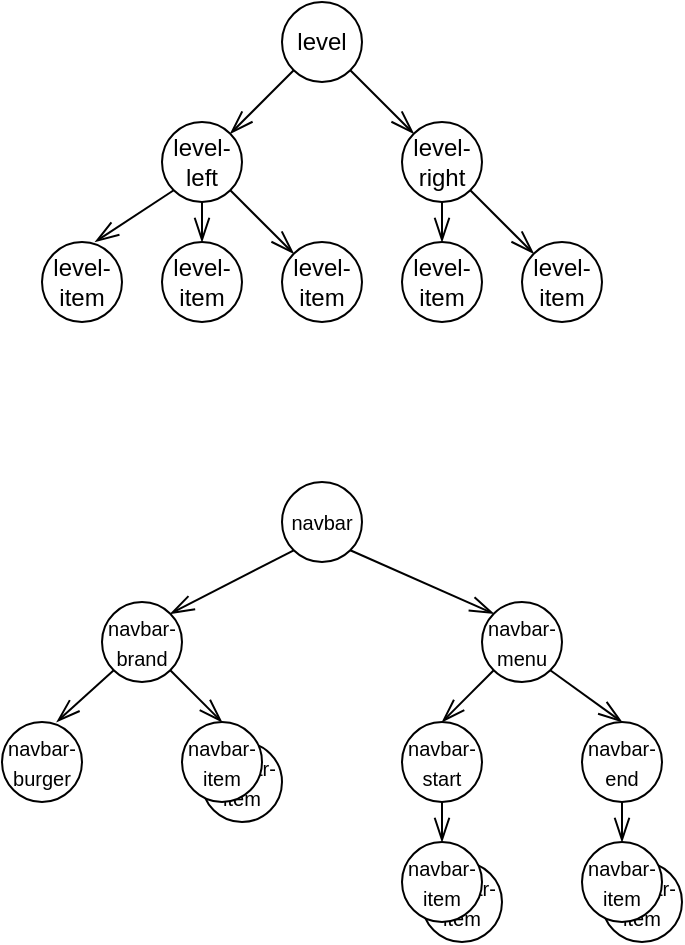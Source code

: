 <mxfile version="17.2.4" type="device"><diagram id="A_IV0nc7g6N_TMl-Ul5l" name="Page-1"><mxGraphModel dx="1038" dy="588" grid="0" gridSize="10" guides="1" tooltips="1" connect="1" arrows="1" fold="1" page="1" pageScale="1" pageWidth="850" pageHeight="1100" math="1" shadow="0"><root><mxCell id="0"/><mxCell id="1" parent="0"/><mxCell id="xP_BHt9BwcgvSmy_kaCI-23" value="&lt;font style=&quot;font-size: 10px&quot;&gt;navbar-item&lt;/font&gt;" style="ellipse;whiteSpace=wrap;html=1;hachureGap=4;" vertex="1" parent="1"><mxGeometry x="280" y="490" width="40" height="40" as="geometry"/></mxCell><mxCell id="xP_BHt9BwcgvSmy_kaCI-3" value="" style="edgeStyle=none;curved=1;rounded=0;orthogonalLoop=1;jettySize=auto;html=1;endArrow=openThin;startSize=14;endSize=10;sourcePerimeterSpacing=8;targetPerimeterSpacing=8;entryX=1;entryY=0;entryDx=0;entryDy=0;exitX=0;exitY=1;exitDx=0;exitDy=0;endFill=0;" edge="1" parent="1" source="xP_BHt9BwcgvSmy_kaCI-1" target="xP_BHt9BwcgvSmy_kaCI-2"><mxGeometry relative="1" as="geometry"/></mxCell><mxCell id="xP_BHt9BwcgvSmy_kaCI-5" style="edgeStyle=none;curved=1;rounded=0;orthogonalLoop=1;jettySize=auto;html=1;exitX=1;exitY=1;exitDx=0;exitDy=0;entryX=0;entryY=0;entryDx=0;entryDy=0;endArrow=openThin;startSize=14;endSize=10;sourcePerimeterSpacing=8;targetPerimeterSpacing=8;endFill=0;" edge="1" parent="1" source="xP_BHt9BwcgvSmy_kaCI-1" target="xP_BHt9BwcgvSmy_kaCI-4"><mxGeometry relative="1" as="geometry"/></mxCell><mxCell id="xP_BHt9BwcgvSmy_kaCI-1" value="level" style="ellipse;whiteSpace=wrap;html=1;hachureGap=4;" vertex="1" parent="1"><mxGeometry x="320" y="120" width="40" height="40" as="geometry"/></mxCell><mxCell id="xP_BHt9BwcgvSmy_kaCI-11" style="edgeStyle=none;curved=1;rounded=0;orthogonalLoop=1;jettySize=auto;html=1;exitX=0;exitY=1;exitDx=0;exitDy=0;entryX=0.665;entryY=-0.002;entryDx=0;entryDy=0;entryPerimeter=0;endArrow=openThin;startSize=14;endSize=10;sourcePerimeterSpacing=8;targetPerimeterSpacing=8;endFill=0;" edge="1" parent="1" source="xP_BHt9BwcgvSmy_kaCI-2" target="xP_BHt9BwcgvSmy_kaCI-6"><mxGeometry relative="1" as="geometry"/></mxCell><mxCell id="xP_BHt9BwcgvSmy_kaCI-12" style="edgeStyle=none;curved=1;rounded=0;orthogonalLoop=1;jettySize=auto;html=1;exitX=0.5;exitY=1;exitDx=0;exitDy=0;entryX=0.5;entryY=0;entryDx=0;entryDy=0;endArrow=openThin;startSize=14;endSize=10;sourcePerimeterSpacing=8;targetPerimeterSpacing=8;endFill=0;" edge="1" parent="1" source="xP_BHt9BwcgvSmy_kaCI-2" target="xP_BHt9BwcgvSmy_kaCI-7"><mxGeometry relative="1" as="geometry"/></mxCell><mxCell id="xP_BHt9BwcgvSmy_kaCI-13" style="edgeStyle=none;curved=1;rounded=0;orthogonalLoop=1;jettySize=auto;html=1;exitX=1;exitY=1;exitDx=0;exitDy=0;entryX=0;entryY=0;entryDx=0;entryDy=0;endArrow=openThin;startSize=14;endSize=10;sourcePerimeterSpacing=8;targetPerimeterSpacing=8;endFill=0;" edge="1" parent="1" source="xP_BHt9BwcgvSmy_kaCI-2" target="xP_BHt9BwcgvSmy_kaCI-8"><mxGeometry relative="1" as="geometry"/></mxCell><mxCell id="xP_BHt9BwcgvSmy_kaCI-2" value="level-left" style="ellipse;whiteSpace=wrap;html=1;hachureGap=4;" vertex="1" parent="1"><mxGeometry x="260" y="180" width="40" height="40" as="geometry"/></mxCell><mxCell id="xP_BHt9BwcgvSmy_kaCI-14" style="edgeStyle=none;curved=1;rounded=0;orthogonalLoop=1;jettySize=auto;html=1;exitX=0.5;exitY=1;exitDx=0;exitDy=0;entryX=0.5;entryY=0;entryDx=0;entryDy=0;endArrow=openThin;startSize=14;endSize=10;sourcePerimeterSpacing=8;targetPerimeterSpacing=8;endFill=0;" edge="1" parent="1" source="xP_BHt9BwcgvSmy_kaCI-4" target="xP_BHt9BwcgvSmy_kaCI-9"><mxGeometry relative="1" as="geometry"/></mxCell><mxCell id="xP_BHt9BwcgvSmy_kaCI-15" style="edgeStyle=none;curved=1;rounded=0;orthogonalLoop=1;jettySize=auto;html=1;exitX=1;exitY=1;exitDx=0;exitDy=0;entryX=0;entryY=0;entryDx=0;entryDy=0;endArrow=openThin;startSize=14;endSize=10;sourcePerimeterSpacing=8;targetPerimeterSpacing=8;endFill=0;" edge="1" parent="1" source="xP_BHt9BwcgvSmy_kaCI-4" target="xP_BHt9BwcgvSmy_kaCI-10"><mxGeometry relative="1" as="geometry"/></mxCell><mxCell id="xP_BHt9BwcgvSmy_kaCI-4" value="level-right" style="ellipse;whiteSpace=wrap;html=1;hachureGap=4;" vertex="1" parent="1"><mxGeometry x="380" y="180" width="40" height="40" as="geometry"/></mxCell><mxCell id="xP_BHt9BwcgvSmy_kaCI-6" value="level-item" style="ellipse;whiteSpace=wrap;html=1;hachureGap=4;" vertex="1" parent="1"><mxGeometry x="200" y="240" width="40" height="40" as="geometry"/></mxCell><mxCell id="xP_BHt9BwcgvSmy_kaCI-7" value="level-item" style="ellipse;whiteSpace=wrap;html=1;hachureGap=4;" vertex="1" parent="1"><mxGeometry x="260" y="240" width="40" height="40" as="geometry"/></mxCell><mxCell id="xP_BHt9BwcgvSmy_kaCI-8" value="level-item" style="ellipse;whiteSpace=wrap;html=1;hachureGap=4;" vertex="1" parent="1"><mxGeometry x="320" y="240" width="40" height="40" as="geometry"/></mxCell><mxCell id="xP_BHt9BwcgvSmy_kaCI-9" value="level-item" style="ellipse;whiteSpace=wrap;html=1;hachureGap=4;" vertex="1" parent="1"><mxGeometry x="380" y="240" width="40" height="40" as="geometry"/></mxCell><mxCell id="xP_BHt9BwcgvSmy_kaCI-10" value="level-item" style="ellipse;whiteSpace=wrap;html=1;hachureGap=4;" vertex="1" parent="1"><mxGeometry x="440" y="240" width="40" height="40" as="geometry"/></mxCell><mxCell id="xP_BHt9BwcgvSmy_kaCI-18" style="edgeStyle=none;curved=1;rounded=0;orthogonalLoop=1;jettySize=auto;html=1;exitX=0;exitY=1;exitDx=0;exitDy=0;entryX=1;entryY=0;entryDx=0;entryDy=0;fontSize=10;endArrow=openThin;endFill=0;startSize=14;endSize=10;sourcePerimeterSpacing=8;targetPerimeterSpacing=8;" edge="1" parent="1" source="xP_BHt9BwcgvSmy_kaCI-16" target="xP_BHt9BwcgvSmy_kaCI-17"><mxGeometry relative="1" as="geometry"/></mxCell><mxCell id="xP_BHt9BwcgvSmy_kaCI-25" style="edgeStyle=none;curved=1;rounded=0;orthogonalLoop=1;jettySize=auto;html=1;exitX=1;exitY=1;exitDx=0;exitDy=0;entryX=0;entryY=0;entryDx=0;entryDy=0;fontSize=10;endArrow=openThin;endFill=0;startSize=14;endSize=10;sourcePerimeterSpacing=8;targetPerimeterSpacing=8;" edge="1" parent="1" source="xP_BHt9BwcgvSmy_kaCI-16" target="xP_BHt9BwcgvSmy_kaCI-24"><mxGeometry relative="1" as="geometry"/></mxCell><mxCell id="xP_BHt9BwcgvSmy_kaCI-16" value="&lt;font style=&quot;font-size: 10px&quot;&gt;navbar&lt;/font&gt;" style="ellipse;whiteSpace=wrap;html=1;hachureGap=4;" vertex="1" parent="1"><mxGeometry x="320" y="360" width="40" height="40" as="geometry"/></mxCell><mxCell id="xP_BHt9BwcgvSmy_kaCI-20" style="edgeStyle=none;curved=1;rounded=0;orthogonalLoop=1;jettySize=auto;html=1;exitX=0;exitY=1;exitDx=0;exitDy=0;entryX=0.685;entryY=-0.002;entryDx=0;entryDy=0;entryPerimeter=0;fontSize=10;endArrow=openThin;endFill=0;startSize=14;endSize=10;sourcePerimeterSpacing=8;targetPerimeterSpacing=8;" edge="1" parent="1" source="xP_BHt9BwcgvSmy_kaCI-17" target="xP_BHt9BwcgvSmy_kaCI-19"><mxGeometry relative="1" as="geometry"/></mxCell><mxCell id="xP_BHt9BwcgvSmy_kaCI-22" style="edgeStyle=none;curved=1;rounded=0;orthogonalLoop=1;jettySize=auto;html=1;exitX=1;exitY=1;exitDx=0;exitDy=0;entryX=0.5;entryY=0;entryDx=0;entryDy=0;fontSize=10;endArrow=openThin;endFill=0;startSize=14;endSize=10;sourcePerimeterSpacing=8;targetPerimeterSpacing=8;" edge="1" parent="1" source="xP_BHt9BwcgvSmy_kaCI-17" target="xP_BHt9BwcgvSmy_kaCI-21"><mxGeometry relative="1" as="geometry"/></mxCell><mxCell id="xP_BHt9BwcgvSmy_kaCI-17" value="&lt;font style=&quot;font-size: 10px&quot;&gt;navbar-brand&lt;/font&gt;" style="ellipse;whiteSpace=wrap;html=1;hachureGap=4;" vertex="1" parent="1"><mxGeometry x="230" y="420" width="40" height="40" as="geometry"/></mxCell><mxCell id="xP_BHt9BwcgvSmy_kaCI-19" value="&lt;font style=&quot;font-size: 10px&quot;&gt;navbar-burger&lt;/font&gt;" style="ellipse;whiteSpace=wrap;html=1;hachureGap=4;" vertex="1" parent="1"><mxGeometry x="180" y="480" width="40" height="40" as="geometry"/></mxCell><mxCell id="xP_BHt9BwcgvSmy_kaCI-21" value="&lt;font style=&quot;font-size: 10px&quot;&gt;navbar-item&lt;/font&gt;" style="ellipse;whiteSpace=wrap;html=1;hachureGap=4;" vertex="1" parent="1"><mxGeometry x="270" y="480" width="40" height="40" as="geometry"/></mxCell><mxCell id="xP_BHt9BwcgvSmy_kaCI-28" style="edgeStyle=none;curved=1;rounded=0;orthogonalLoop=1;jettySize=auto;html=1;exitX=0;exitY=1;exitDx=0;exitDy=0;entryX=0.5;entryY=0;entryDx=0;entryDy=0;fontSize=10;endArrow=openThin;endFill=0;startSize=14;endSize=10;sourcePerimeterSpacing=8;targetPerimeterSpacing=8;" edge="1" parent="1" source="xP_BHt9BwcgvSmy_kaCI-24" target="xP_BHt9BwcgvSmy_kaCI-26"><mxGeometry relative="1" as="geometry"/></mxCell><mxCell id="xP_BHt9BwcgvSmy_kaCI-29" style="edgeStyle=none;curved=1;rounded=0;orthogonalLoop=1;jettySize=auto;html=1;exitX=1;exitY=1;exitDx=0;exitDy=0;entryX=0.5;entryY=0;entryDx=0;entryDy=0;fontSize=10;endArrow=openThin;endFill=0;startSize=14;endSize=10;sourcePerimeterSpacing=8;targetPerimeterSpacing=8;" edge="1" parent="1" source="xP_BHt9BwcgvSmy_kaCI-24" target="xP_BHt9BwcgvSmy_kaCI-27"><mxGeometry relative="1" as="geometry"/></mxCell><mxCell id="xP_BHt9BwcgvSmy_kaCI-24" value="&lt;font style=&quot;font-size: 10px&quot;&gt;navbar-menu&lt;/font&gt;" style="ellipse;whiteSpace=wrap;html=1;hachureGap=4;" vertex="1" parent="1"><mxGeometry x="420" y="420" width="40" height="40" as="geometry"/></mxCell><mxCell id="xP_BHt9BwcgvSmy_kaCI-35" style="edgeStyle=none;curved=1;rounded=0;orthogonalLoop=1;jettySize=auto;html=1;exitX=0.5;exitY=1;exitDx=0;exitDy=0;entryX=0.5;entryY=0;entryDx=0;entryDy=0;fontSize=10;endArrow=openThin;endFill=0;startSize=14;endSize=10;sourcePerimeterSpacing=8;targetPerimeterSpacing=8;" edge="1" parent="1" source="xP_BHt9BwcgvSmy_kaCI-26" target="xP_BHt9BwcgvSmy_kaCI-31"><mxGeometry relative="1" as="geometry"/></mxCell><mxCell id="xP_BHt9BwcgvSmy_kaCI-26" value="&lt;font style=&quot;font-size: 10px&quot;&gt;navbar-start&lt;/font&gt;" style="ellipse;whiteSpace=wrap;html=1;hachureGap=4;" vertex="1" parent="1"><mxGeometry x="380" y="480" width="40" height="40" as="geometry"/></mxCell><mxCell id="xP_BHt9BwcgvSmy_kaCI-37" style="edgeStyle=none;curved=1;rounded=0;orthogonalLoop=1;jettySize=auto;html=1;exitX=0.5;exitY=1;exitDx=0;exitDy=0;entryX=0.5;entryY=0;entryDx=0;entryDy=0;fontSize=10;endArrow=openThin;endFill=0;startSize=14;endSize=10;sourcePerimeterSpacing=8;targetPerimeterSpacing=8;" edge="1" parent="1" source="xP_BHt9BwcgvSmy_kaCI-27" target="xP_BHt9BwcgvSmy_kaCI-33"><mxGeometry relative="1" as="geometry"/></mxCell><mxCell id="xP_BHt9BwcgvSmy_kaCI-27" value="&lt;font style=&quot;font-size: 10px&quot;&gt;navbar-end&lt;/font&gt;" style="ellipse;whiteSpace=wrap;html=1;hachureGap=4;" vertex="1" parent="1"><mxGeometry x="470" y="480" width="40" height="40" as="geometry"/></mxCell><mxCell id="xP_BHt9BwcgvSmy_kaCI-34" value="" style="group" vertex="1" connectable="0" parent="1"><mxGeometry x="380" y="540" width="50" height="50" as="geometry"/></mxCell><mxCell id="xP_BHt9BwcgvSmy_kaCI-30" value="&lt;font style=&quot;font-size: 10px&quot;&gt;navbar-item&lt;/font&gt;" style="ellipse;whiteSpace=wrap;html=1;hachureGap=4;" vertex="1" parent="xP_BHt9BwcgvSmy_kaCI-34"><mxGeometry x="10" y="10" width="40" height="40" as="geometry"/></mxCell><mxCell id="xP_BHt9BwcgvSmy_kaCI-31" value="&lt;font style=&quot;font-size: 10px&quot;&gt;navbar-item&lt;/font&gt;" style="ellipse;whiteSpace=wrap;html=1;hachureGap=4;" vertex="1" parent="xP_BHt9BwcgvSmy_kaCI-34"><mxGeometry width="40" height="40" as="geometry"/></mxCell><mxCell id="xP_BHt9BwcgvSmy_kaCI-36" value="" style="group" vertex="1" connectable="0" parent="1"><mxGeometry x="470" y="540" width="50" height="50" as="geometry"/></mxCell><mxCell id="xP_BHt9BwcgvSmy_kaCI-32" value="&lt;font style=&quot;font-size: 10px&quot;&gt;navbar-item&lt;/font&gt;" style="ellipse;whiteSpace=wrap;html=1;hachureGap=4;" vertex="1" parent="xP_BHt9BwcgvSmy_kaCI-36"><mxGeometry x="10" y="10" width="40" height="40" as="geometry"/></mxCell><mxCell id="xP_BHt9BwcgvSmy_kaCI-33" value="&lt;font style=&quot;font-size: 10px&quot;&gt;navbar-item&lt;/font&gt;" style="ellipse;whiteSpace=wrap;html=1;hachureGap=4;" vertex="1" parent="xP_BHt9BwcgvSmy_kaCI-36"><mxGeometry width="40" height="40" as="geometry"/></mxCell></root></mxGraphModel></diagram></mxfile>